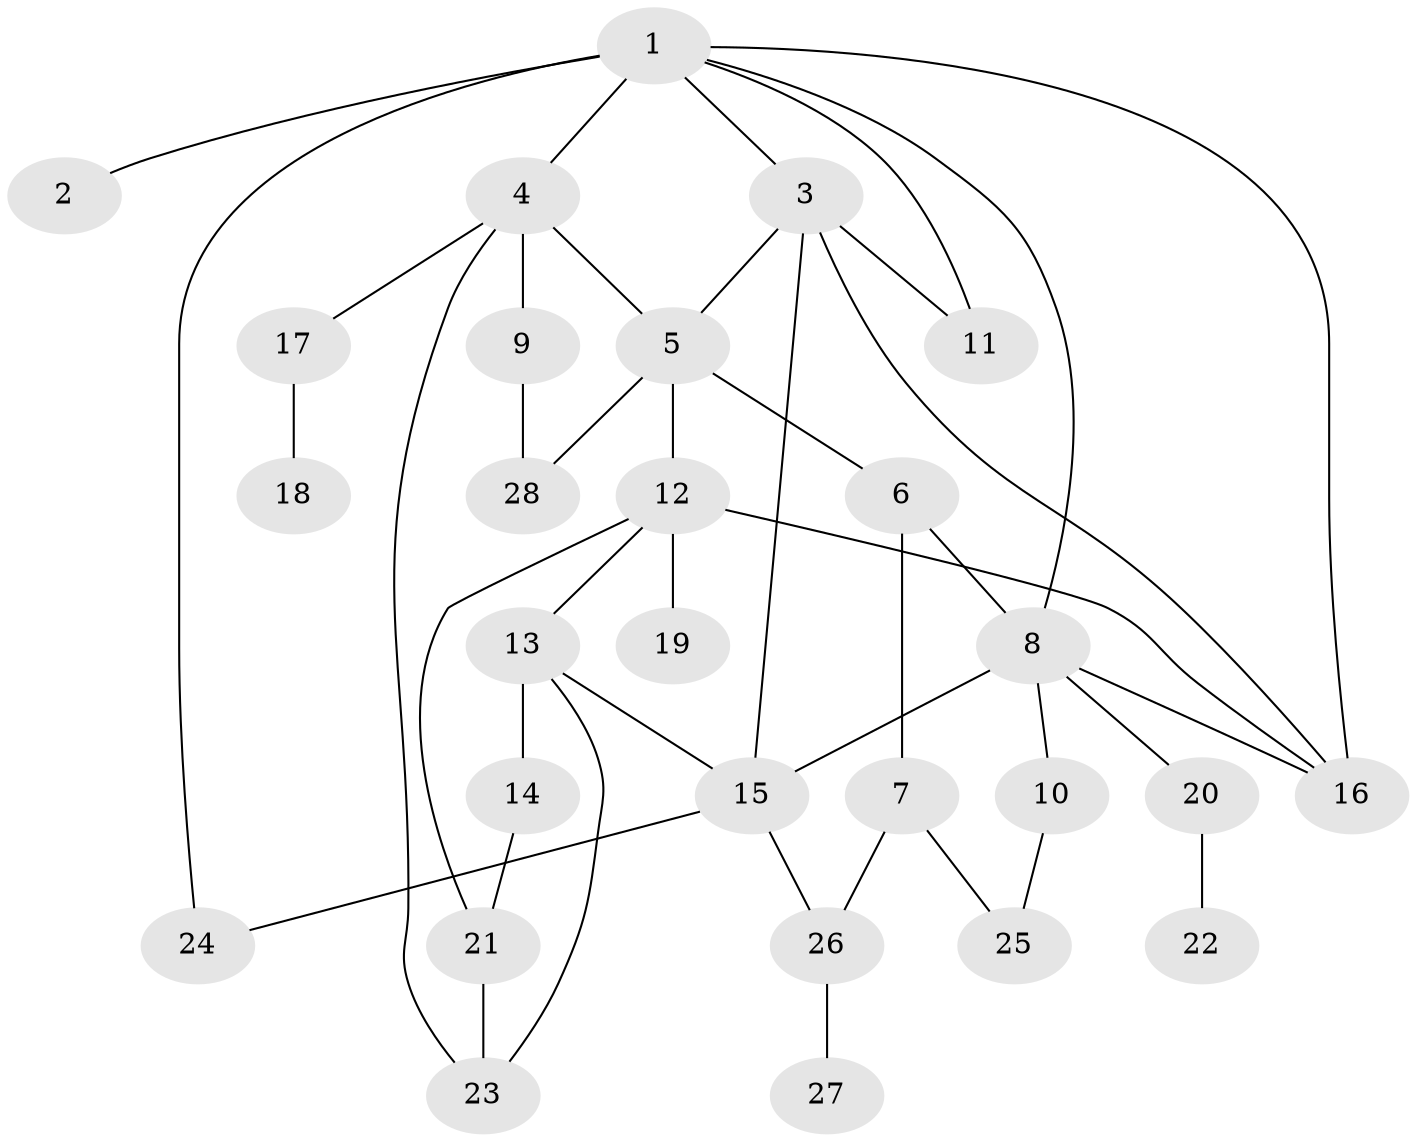 // original degree distribution, {4: 0.15151515151515152, 7: 0.030303030303030304, 6: 0.030303030303030304, 3: 0.13636363636363635, 1: 0.2878787878787879, 2: 0.3333333333333333, 5: 0.030303030303030304}
// Generated by graph-tools (version 1.1) at 2025/49/03/04/25 22:49:13]
// undirected, 28 vertices, 42 edges
graph export_dot {
  node [color=gray90,style=filled];
  1;
  2;
  3;
  4;
  5;
  6;
  7;
  8;
  9;
  10;
  11;
  12;
  13;
  14;
  15;
  16;
  17;
  18;
  19;
  20;
  21;
  22;
  23;
  24;
  25;
  26;
  27;
  28;
  1 -- 2 [weight=2.0];
  1 -- 3 [weight=1.0];
  1 -- 4 [weight=1.0];
  1 -- 8 [weight=1.0];
  1 -- 11 [weight=1.0];
  1 -- 16 [weight=1.0];
  1 -- 24 [weight=1.0];
  3 -- 5 [weight=1.0];
  3 -- 11 [weight=2.0];
  3 -- 15 [weight=1.0];
  3 -- 16 [weight=1.0];
  4 -- 5 [weight=1.0];
  4 -- 9 [weight=2.0];
  4 -- 17 [weight=1.0];
  4 -- 23 [weight=1.0];
  5 -- 6 [weight=2.0];
  5 -- 12 [weight=1.0];
  5 -- 28 [weight=1.0];
  6 -- 7 [weight=1.0];
  6 -- 8 [weight=1.0];
  7 -- 25 [weight=1.0];
  7 -- 26 [weight=1.0];
  8 -- 10 [weight=2.0];
  8 -- 15 [weight=1.0];
  8 -- 16 [weight=1.0];
  8 -- 20 [weight=1.0];
  9 -- 28 [weight=1.0];
  10 -- 25 [weight=1.0];
  12 -- 13 [weight=1.0];
  12 -- 16 [weight=1.0];
  12 -- 19 [weight=1.0];
  12 -- 21 [weight=1.0];
  13 -- 14 [weight=3.0];
  13 -- 15 [weight=1.0];
  13 -- 23 [weight=1.0];
  14 -- 21 [weight=1.0];
  15 -- 24 [weight=1.0];
  15 -- 26 [weight=1.0];
  17 -- 18 [weight=1.0];
  20 -- 22 [weight=1.0];
  21 -- 23 [weight=1.0];
  26 -- 27 [weight=1.0];
}
